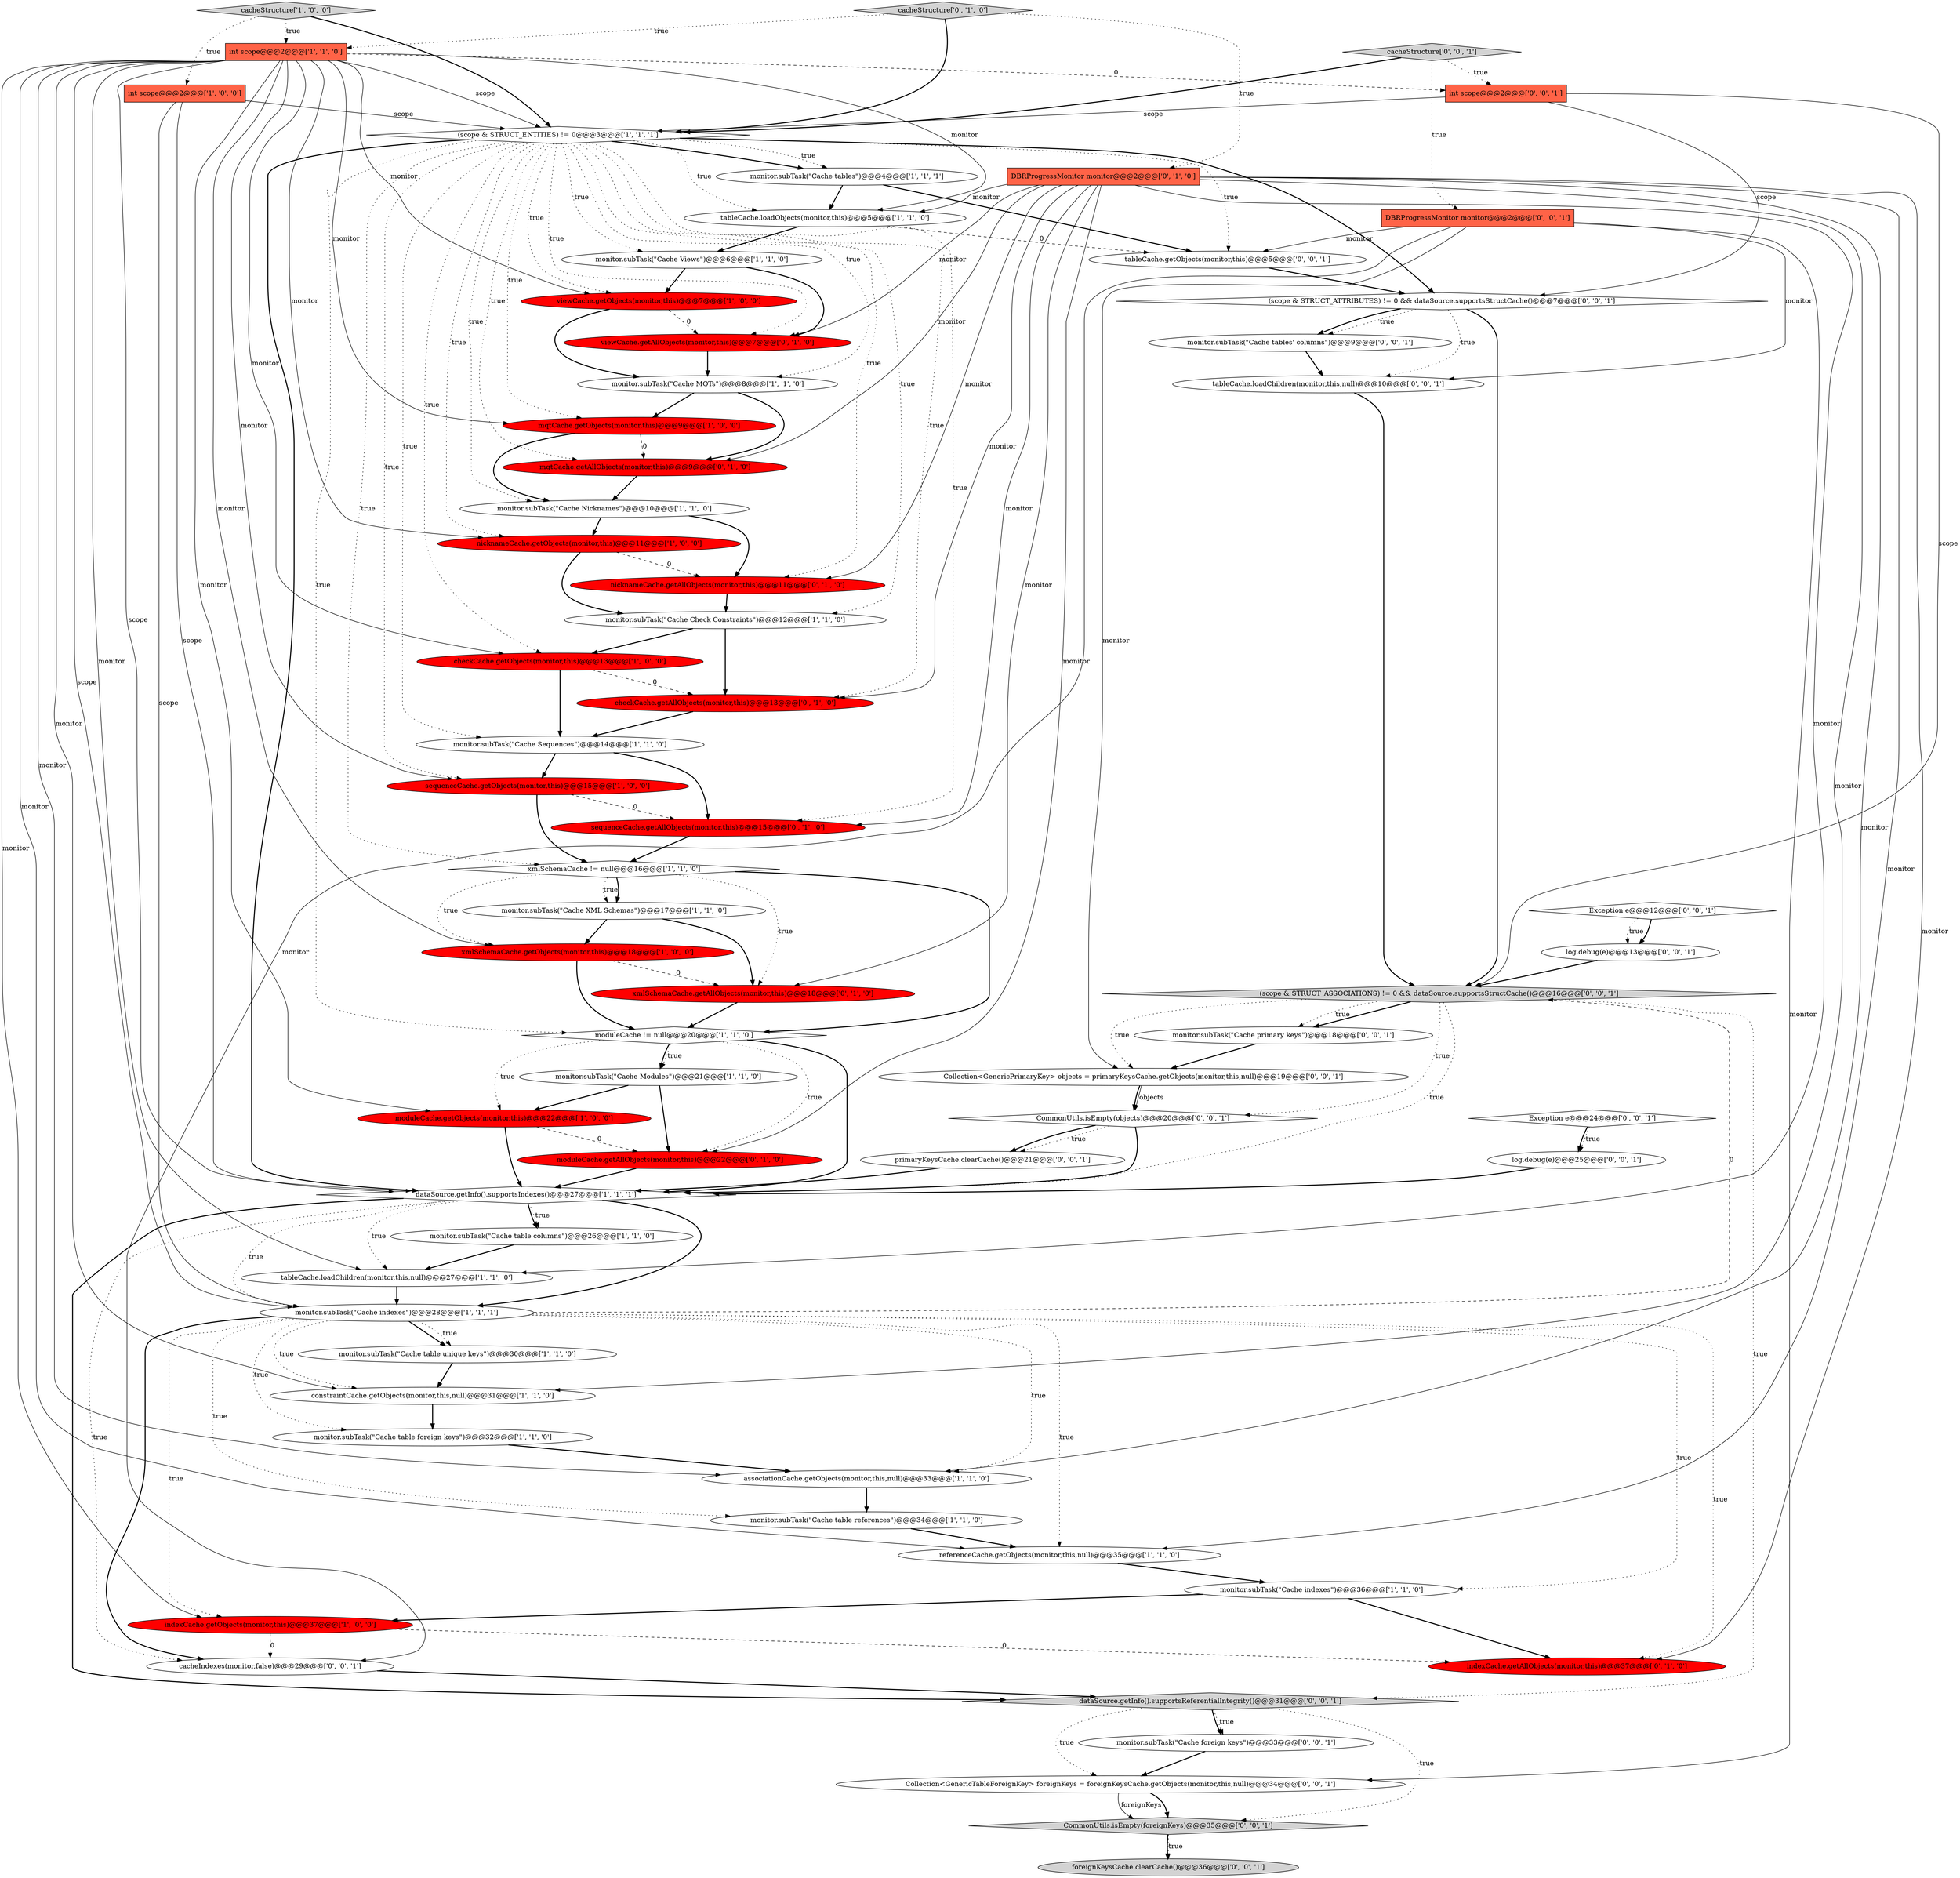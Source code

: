 digraph {
48 [style = filled, label = "int scope@@@2@@@['0', '0', '1']", fillcolor = tomato, shape = box image = "AAA0AAABBB3BBB"];
54 [style = filled, label = "Exception e@@@12@@@['0', '0', '1']", fillcolor = white, shape = diamond image = "AAA0AAABBB3BBB"];
59 [style = filled, label = "log.debug(e)@@@25@@@['0', '0', '1']", fillcolor = white, shape = ellipse image = "AAA0AAABBB3BBB"];
44 [style = filled, label = "cacheStructure['0', '0', '1']", fillcolor = lightgray, shape = diamond image = "AAA0AAABBB3BBB"];
23 [style = filled, label = "moduleCache.getObjects(monitor,this)@@@22@@@['1', '0', '0']", fillcolor = red, shape = ellipse image = "AAA1AAABBB1BBB"];
45 [style = filled, label = "DBRProgressMonitor monitor@@@2@@@['0', '0', '1']", fillcolor = tomato, shape = box image = "AAA0AAABBB3BBB"];
21 [style = filled, label = "referenceCache.getObjects(monitor,this,null)@@@35@@@['1', '1', '0']", fillcolor = white, shape = ellipse image = "AAA0AAABBB1BBB"];
31 [style = filled, label = "monitor.subTask(\"Cache MQTs\")@@@8@@@['1', '1', '0']", fillcolor = white, shape = ellipse image = "AAA0AAABBB1BBB"];
65 [style = filled, label = "foreignKeysCache.clearCache()@@@36@@@['0', '0', '1']", fillcolor = lightgray, shape = ellipse image = "AAA0AAABBB3BBB"];
50 [style = filled, label = "CommonUtils.isEmpty(objects)@@@20@@@['0', '0', '1']", fillcolor = white, shape = diamond image = "AAA0AAABBB3BBB"];
40 [style = filled, label = "indexCache.getAllObjects(monitor,this)@@@37@@@['0', '1', '0']", fillcolor = red, shape = ellipse image = "AAA1AAABBB2BBB"];
3 [style = filled, label = "xmlSchemaCache.getObjects(monitor,this)@@@18@@@['1', '0', '0']", fillcolor = red, shape = ellipse image = "AAA1AAABBB1BBB"];
20 [style = filled, label = "monitor.subTask(\"Cache table columns\")@@@26@@@['1', '1', '0']", fillcolor = white, shape = ellipse image = "AAA0AAABBB1BBB"];
30 [style = filled, label = "monitor.subTask(\"Cache table unique keys\")@@@30@@@['1', '1', '0']", fillcolor = white, shape = ellipse image = "AAA0AAABBB1BBB"];
15 [style = filled, label = "dataSource.getInfo().supportsIndexes()@@@27@@@['1', '1', '1']", fillcolor = white, shape = diamond image = "AAA0AAABBB1BBB"];
42 [style = filled, label = "cacheStructure['0', '1', '0']", fillcolor = lightgray, shape = diamond image = "AAA0AAABBB2BBB"];
52 [style = filled, label = "CommonUtils.isEmpty(foreignKeys)@@@35@@@['0', '0', '1']", fillcolor = lightgray, shape = diamond image = "AAA0AAABBB3BBB"];
33 [style = filled, label = "tableCache.loadChildren(monitor,this,null)@@@27@@@['1', '1', '0']", fillcolor = white, shape = ellipse image = "AAA0AAABBB1BBB"];
60 [style = filled, label = "tableCache.loadChildren(monitor,this,null)@@@10@@@['0', '0', '1']", fillcolor = white, shape = ellipse image = "AAA0AAABBB3BBB"];
22 [style = filled, label = "indexCache.getObjects(monitor,this)@@@37@@@['1', '0', '0']", fillcolor = red, shape = ellipse image = "AAA1AAABBB1BBB"];
46 [style = filled, label = "Exception e@@@24@@@['0', '0', '1']", fillcolor = white, shape = diamond image = "AAA0AAABBB3BBB"];
24 [style = filled, label = "monitor.subTask(\"Cache Modules\")@@@21@@@['1', '1', '0']", fillcolor = white, shape = ellipse image = "AAA0AAABBB1BBB"];
27 [style = filled, label = "mqtCache.getObjects(monitor,this)@@@9@@@['1', '0', '0']", fillcolor = red, shape = ellipse image = "AAA1AAABBB1BBB"];
10 [style = filled, label = "monitor.subTask(\"Cache XML Schemas\")@@@17@@@['1', '1', '0']", fillcolor = white, shape = ellipse image = "AAA0AAABBB1BBB"];
19 [style = filled, label = "monitor.subTask(\"Cache Sequences\")@@@14@@@['1', '1', '0']", fillcolor = white, shape = ellipse image = "AAA0AAABBB1BBB"];
7 [style = filled, label = "monitor.subTask(\"Cache table foreign keys\")@@@32@@@['1', '1', '0']", fillcolor = white, shape = ellipse image = "AAA0AAABBB1BBB"];
26 [style = filled, label = "viewCache.getObjects(monitor,this)@@@7@@@['1', '0', '0']", fillcolor = red, shape = ellipse image = "AAA1AAABBB1BBB"];
14 [style = filled, label = "nicknameCache.getObjects(monitor,this)@@@11@@@['1', '0', '0']", fillcolor = red, shape = ellipse image = "AAA1AAABBB1BBB"];
32 [style = filled, label = "sequenceCache.getObjects(monitor,this)@@@15@@@['1', '0', '0']", fillcolor = red, shape = ellipse image = "AAA1AAABBB1BBB"];
9 [style = filled, label = "monitor.subTask(\"Cache table references\")@@@34@@@['1', '1', '0']", fillcolor = white, shape = ellipse image = "AAA0AAABBB1BBB"];
58 [style = filled, label = "Collection<GenericPrimaryKey> objects = primaryKeysCache.getObjects(monitor,this,null)@@@19@@@['0', '0', '1']", fillcolor = white, shape = ellipse image = "AAA0AAABBB3BBB"];
63 [style = filled, label = "(scope & STRUCT_ASSOCIATIONS) != 0 && dataSource.supportsStructCache()@@@16@@@['0', '0', '1']", fillcolor = lightgray, shape = diamond image = "AAA0AAABBB3BBB"];
2 [style = filled, label = "moduleCache != null@@@20@@@['1', '1', '0']", fillcolor = white, shape = diamond image = "AAA0AAABBB1BBB"];
18 [style = filled, label = "checkCache.getObjects(monitor,this)@@@13@@@['1', '0', '0']", fillcolor = red, shape = ellipse image = "AAA1AAABBB1BBB"];
35 [style = filled, label = "xmlSchemaCache.getAllObjects(monitor,this)@@@18@@@['0', '1', '0']", fillcolor = red, shape = ellipse image = "AAA1AAABBB2BBB"];
13 [style = filled, label = "monitor.subTask(\"Cache tables\")@@@4@@@['1', '1', '1']", fillcolor = white, shape = ellipse image = "AAA0AAABBB1BBB"];
37 [style = filled, label = "DBRProgressMonitor monitor@@@2@@@['0', '1', '0']", fillcolor = tomato, shape = box image = "AAA0AAABBB2BBB"];
47 [style = filled, label = "dataSource.getInfo().supportsReferentialIntegrity()@@@31@@@['0', '0', '1']", fillcolor = lightgray, shape = diamond image = "AAA0AAABBB3BBB"];
36 [style = filled, label = "sequenceCache.getAllObjects(monitor,this)@@@15@@@['0', '1', '0']", fillcolor = red, shape = ellipse image = "AAA1AAABBB2BBB"];
0 [style = filled, label = "xmlSchemaCache != null@@@16@@@['1', '1', '0']", fillcolor = white, shape = diamond image = "AAA0AAABBB1BBB"];
53 [style = filled, label = "log.debug(e)@@@13@@@['0', '0', '1']", fillcolor = white, shape = ellipse image = "AAA0AAABBB3BBB"];
28 [style = filled, label = "monitor.subTask(\"Cache Views\")@@@6@@@['1', '1', '0']", fillcolor = white, shape = ellipse image = "AAA0AAABBB1BBB"];
29 [style = filled, label = "int scope@@@2@@@['1', '1', '0']", fillcolor = tomato, shape = box image = "AAA0AAABBB1BBB"];
17 [style = filled, label = "tableCache.loadObjects(monitor,this)@@@5@@@['1', '1', '0']", fillcolor = white, shape = ellipse image = "AAA0AAABBB1BBB"];
61 [style = filled, label = "cacheIndexes(monitor,false)@@@29@@@['0', '0', '1']", fillcolor = white, shape = ellipse image = "AAA0AAABBB3BBB"];
6 [style = filled, label = "associationCache.getObjects(monitor,this,null)@@@33@@@['1', '1', '0']", fillcolor = white, shape = ellipse image = "AAA0AAABBB1BBB"];
34 [style = filled, label = "moduleCache.getAllObjects(monitor,this)@@@22@@@['0', '1', '0']", fillcolor = red, shape = ellipse image = "AAA1AAABBB2BBB"];
4 [style = filled, label = "monitor.subTask(\"Cache indexes\")@@@36@@@['1', '1', '0']", fillcolor = white, shape = ellipse image = "AAA0AAABBB1BBB"];
49 [style = filled, label = "monitor.subTask(\"Cache tables' columns\")@@@9@@@['0', '0', '1']", fillcolor = white, shape = ellipse image = "AAA0AAABBB3BBB"];
8 [style = filled, label = "int scope@@@2@@@['1', '0', '0']", fillcolor = tomato, shape = box image = "AAA0AAABBB1BBB"];
12 [style = filled, label = "constraintCache.getObjects(monitor,this,null)@@@31@@@['1', '1', '0']", fillcolor = white, shape = ellipse image = "AAA0AAABBB1BBB"];
41 [style = filled, label = "nicknameCache.getAllObjects(monitor,this)@@@11@@@['0', '1', '0']", fillcolor = red, shape = ellipse image = "AAA1AAABBB2BBB"];
56 [style = filled, label = "monitor.subTask(\"Cache primary keys\")@@@18@@@['0', '0', '1']", fillcolor = white, shape = ellipse image = "AAA0AAABBB3BBB"];
25 [style = filled, label = "monitor.subTask(\"Cache indexes\")@@@28@@@['1', '1', '1']", fillcolor = white, shape = ellipse image = "AAA0AAABBB1BBB"];
51 [style = filled, label = "primaryKeysCache.clearCache()@@@21@@@['0', '0', '1']", fillcolor = white, shape = ellipse image = "AAA0AAABBB3BBB"];
38 [style = filled, label = "checkCache.getAllObjects(monitor,this)@@@13@@@['0', '1', '0']", fillcolor = red, shape = ellipse image = "AAA1AAABBB2BBB"];
11 [style = filled, label = "monitor.subTask(\"Cache Nicknames\")@@@10@@@['1', '1', '0']", fillcolor = white, shape = ellipse image = "AAA0AAABBB1BBB"];
57 [style = filled, label = "(scope & STRUCT_ATTRIBUTES) != 0 && dataSource.supportsStructCache()@@@7@@@['0', '0', '1']", fillcolor = white, shape = diamond image = "AAA0AAABBB3BBB"];
1 [style = filled, label = "monitor.subTask(\"Cache Check Constraints\")@@@12@@@['1', '1', '0']", fillcolor = white, shape = ellipse image = "AAA0AAABBB1BBB"];
39 [style = filled, label = "viewCache.getAllObjects(monitor,this)@@@7@@@['0', '1', '0']", fillcolor = red, shape = ellipse image = "AAA1AAABBB2BBB"];
16 [style = filled, label = "cacheStructure['1', '0', '0']", fillcolor = lightgray, shape = diamond image = "AAA0AAABBB1BBB"];
55 [style = filled, label = "Collection<GenericTableForeignKey> foreignKeys = foreignKeysCache.getObjects(monitor,this,null)@@@34@@@['0', '0', '1']", fillcolor = white, shape = ellipse image = "AAA0AAABBB3BBB"];
64 [style = filled, label = "monitor.subTask(\"Cache foreign keys\")@@@33@@@['0', '0', '1']", fillcolor = white, shape = ellipse image = "AAA0AAABBB3BBB"];
62 [style = filled, label = "tableCache.getObjects(monitor,this)@@@5@@@['0', '0', '1']", fillcolor = white, shape = ellipse image = "AAA0AAABBB3BBB"];
43 [style = filled, label = "mqtCache.getAllObjects(monitor,this)@@@9@@@['0', '1', '0']", fillcolor = red, shape = ellipse image = "AAA1AAABBB2BBB"];
5 [style = filled, label = "(scope & STRUCT_ENTITIES) != 0@@@3@@@['1', '1', '1']", fillcolor = white, shape = diamond image = "AAA0AAABBB1BBB"];
58->50 [style = bold, label=""];
29->25 [style = solid, label="scope"];
5->18 [style = dotted, label="true"];
37->34 [style = solid, label="monitor"];
11->14 [style = bold, label=""];
15->25 [style = bold, label=""];
5->19 [style = dotted, label="true"];
5->32 [style = dotted, label="true"];
25->4 [style = dotted, label="true"];
5->1 [style = dotted, label="true"];
32->0 [style = bold, label=""];
25->30 [style = bold, label=""];
53->63 [style = bold, label=""];
34->15 [style = bold, label=""];
10->35 [style = bold, label=""];
5->15 [style = bold, label=""];
2->23 [style = dotted, label="true"];
37->17 [style = solid, label="monitor"];
15->20 [style = dotted, label="true"];
24->34 [style = bold, label=""];
19->36 [style = bold, label=""];
48->5 [style = solid, label="scope"];
63->56 [style = bold, label=""];
15->33 [style = dotted, label="true"];
45->61 [style = solid, label="monitor"];
12->7 [style = bold, label=""];
8->15 [style = solid, label="scope"];
29->18 [style = solid, label="monitor"];
47->52 [style = dotted, label="true"];
37->40 [style = solid, label="monitor"];
5->13 [style = dotted, label="true"];
5->43 [style = dotted, label="true"];
5->38 [style = dotted, label="true"];
5->11 [style = dotted, label="true"];
29->23 [style = solid, label="monitor"];
13->17 [style = bold, label=""];
36->0 [style = bold, label=""];
57->63 [style = bold, label=""];
32->36 [style = dashed, label="0"];
17->62 [style = dashed, label="0"];
8->25 [style = solid, label="scope"];
33->25 [style = bold, label=""];
39->31 [style = bold, label=""];
15->20 [style = bold, label=""];
2->15 [style = bold, label=""];
60->63 [style = bold, label=""];
9->21 [style = bold, label=""];
63->47 [style = dotted, label="true"];
54->53 [style = bold, label=""];
0->3 [style = dotted, label="true"];
2->24 [style = bold, label=""];
46->59 [style = bold, label=""];
25->21 [style = dotted, label="true"];
1->38 [style = bold, label=""];
44->48 [style = dotted, label="true"];
47->64 [style = bold, label=""];
29->14 [style = solid, label="monitor"];
63->56 [style = dotted, label="true"];
23->34 [style = dashed, label="0"];
0->10 [style = dotted, label="true"];
2->24 [style = dotted, label="true"];
52->65 [style = bold, label=""];
18->19 [style = bold, label=""];
50->51 [style = dotted, label="true"];
25->12 [style = dotted, label="true"];
45->60 [style = solid, label="monitor"];
29->3 [style = solid, label="monitor"];
54->53 [style = dotted, label="true"];
29->33 [style = solid, label="monitor"];
43->11 [style = bold, label=""];
5->57 [style = bold, label=""];
5->36 [style = dotted, label="true"];
56->58 [style = bold, label=""];
45->62 [style = solid, label="monitor"];
63->50 [style = dotted, label="true"];
31->27 [style = bold, label=""];
27->11 [style = bold, label=""];
3->2 [style = bold, label=""];
7->6 [style = bold, label=""];
55->52 [style = solid, label="foreignKeys"];
25->6 [style = dotted, label="true"];
37->39 [style = solid, label="monitor"];
5->26 [style = dotted, label="true"];
57->49 [style = dotted, label="true"];
15->47 [style = bold, label=""];
29->15 [style = solid, label="scope"];
48->57 [style = solid, label="scope"];
4->22 [style = bold, label=""];
44->45 [style = dotted, label="true"];
57->60 [style = dotted, label="true"];
21->4 [style = bold, label=""];
26->39 [style = dashed, label="0"];
27->43 [style = dashed, label="0"];
16->8 [style = dotted, label="true"];
29->26 [style = solid, label="monitor"];
29->12 [style = solid, label="monitor"];
3->35 [style = dashed, label="0"];
29->27 [style = solid, label="monitor"];
29->17 [style = solid, label="monitor"];
45->55 [style = solid, label="monitor"];
5->41 [style = dotted, label="true"];
13->62 [style = bold, label=""];
28->39 [style = bold, label=""];
64->55 [style = bold, label=""];
58->50 [style = solid, label="objects"];
5->31 [style = dotted, label="true"];
35->2 [style = bold, label=""];
23->15 [style = bold, label=""];
28->26 [style = bold, label=""];
5->0 [style = dotted, label="true"];
48->63 [style = solid, label="scope"];
37->43 [style = solid, label="monitor"];
25->7 [style = dotted, label="true"];
38->19 [style = bold, label=""];
29->48 [style = dashed, label="0"];
11->41 [style = bold, label=""];
26->31 [style = bold, label=""];
30->12 [style = bold, label=""];
19->32 [style = bold, label=""];
46->59 [style = dotted, label="true"];
37->41 [style = solid, label="monitor"];
5->13 [style = bold, label=""];
37->12 [style = solid, label="monitor"];
49->60 [style = bold, label=""];
5->27 [style = dotted, label="true"];
5->39 [style = dotted, label="true"];
47->64 [style = dotted, label="true"];
16->5 [style = bold, label=""];
31->43 [style = bold, label=""];
50->15 [style = bold, label=""];
55->52 [style = bold, label=""];
15->25 [style = dotted, label="true"];
29->22 [style = solid, label="monitor"];
16->29 [style = dotted, label="true"];
42->29 [style = dotted, label="true"];
5->28 [style = dotted, label="true"];
44->5 [style = bold, label=""];
5->62 [style = dotted, label="true"];
22->61 [style = dashed, label="0"];
5->2 [style = dotted, label="true"];
15->61 [style = dotted, label="true"];
29->5 [style = solid, label="scope"];
24->23 [style = bold, label=""];
5->17 [style = dotted, label="true"];
4->40 [style = bold, label=""];
14->41 [style = dashed, label="0"];
5->14 [style = dotted, label="true"];
25->63 [style = dashed, label="0"];
2->34 [style = dotted, label="true"];
63->58 [style = dotted, label="true"];
22->40 [style = dashed, label="0"];
59->15 [style = bold, label=""];
0->2 [style = bold, label=""];
0->35 [style = dotted, label="true"];
63->15 [style = dotted, label="true"];
8->5 [style = solid, label="scope"];
10->3 [style = bold, label=""];
1->18 [style = bold, label=""];
29->6 [style = solid, label="monitor"];
41->1 [style = bold, label=""];
62->57 [style = bold, label=""];
18->38 [style = dashed, label="0"];
37->38 [style = solid, label="monitor"];
47->55 [style = dotted, label="true"];
14->1 [style = bold, label=""];
20->33 [style = bold, label=""];
45->58 [style = solid, label="monitor"];
37->36 [style = solid, label="monitor"];
37->21 [style = solid, label="monitor"];
17->28 [style = bold, label=""];
0->10 [style = bold, label=""];
25->9 [style = dotted, label="true"];
25->40 [style = dotted, label="true"];
37->6 [style = solid, label="monitor"];
61->47 [style = bold, label=""];
29->21 [style = solid, label="monitor"];
50->51 [style = bold, label=""];
37->35 [style = solid, label="monitor"];
25->22 [style = dotted, label="true"];
57->49 [style = bold, label=""];
52->65 [style = dotted, label="true"];
25->61 [style = bold, label=""];
42->5 [style = bold, label=""];
37->33 [style = solid, label="monitor"];
51->15 [style = bold, label=""];
6->9 [style = bold, label=""];
25->30 [style = dotted, label="true"];
29->32 [style = solid, label="monitor"];
42->37 [style = dotted, label="true"];
}
